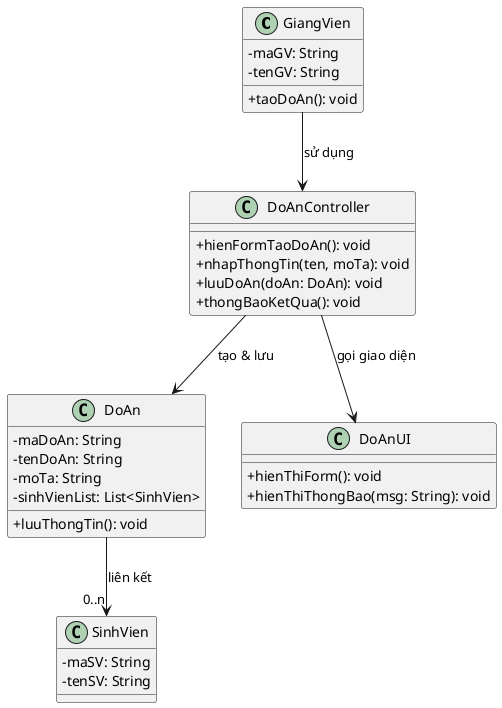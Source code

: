 @startuml
skinparam classAttributeIconSize 0

class GiangVien {
    - maGV: String
    - tenGV: String
    + taoDoAn(): void
}

class DoAn {
    - maDoAn: String
    - tenDoAn: String
    - moTa: String
    - sinhVienList: List<SinhVien>
    + luuThongTin(): void
}

class SinhVien {
    - maSV: String
    - tenSV: String
}

class DoAnController {
    + hienFormTaoDoAn(): void
    + nhapThongTin(ten, moTa): void
    + luuDoAn(doAn: DoAn): void
    + thongBaoKetQua(): void
}

class DoAnUI {
    + hienThiForm(): void
    + hienThiThongBao(msg: String): void
}

GiangVien --> DoAnController : sử dụng
DoAnController --> DoAn : tạo & lưu
DoAnController --> DoAnUI : gọi giao diện
DoAn --> "0..n" SinhVien : liên kết

@enduml